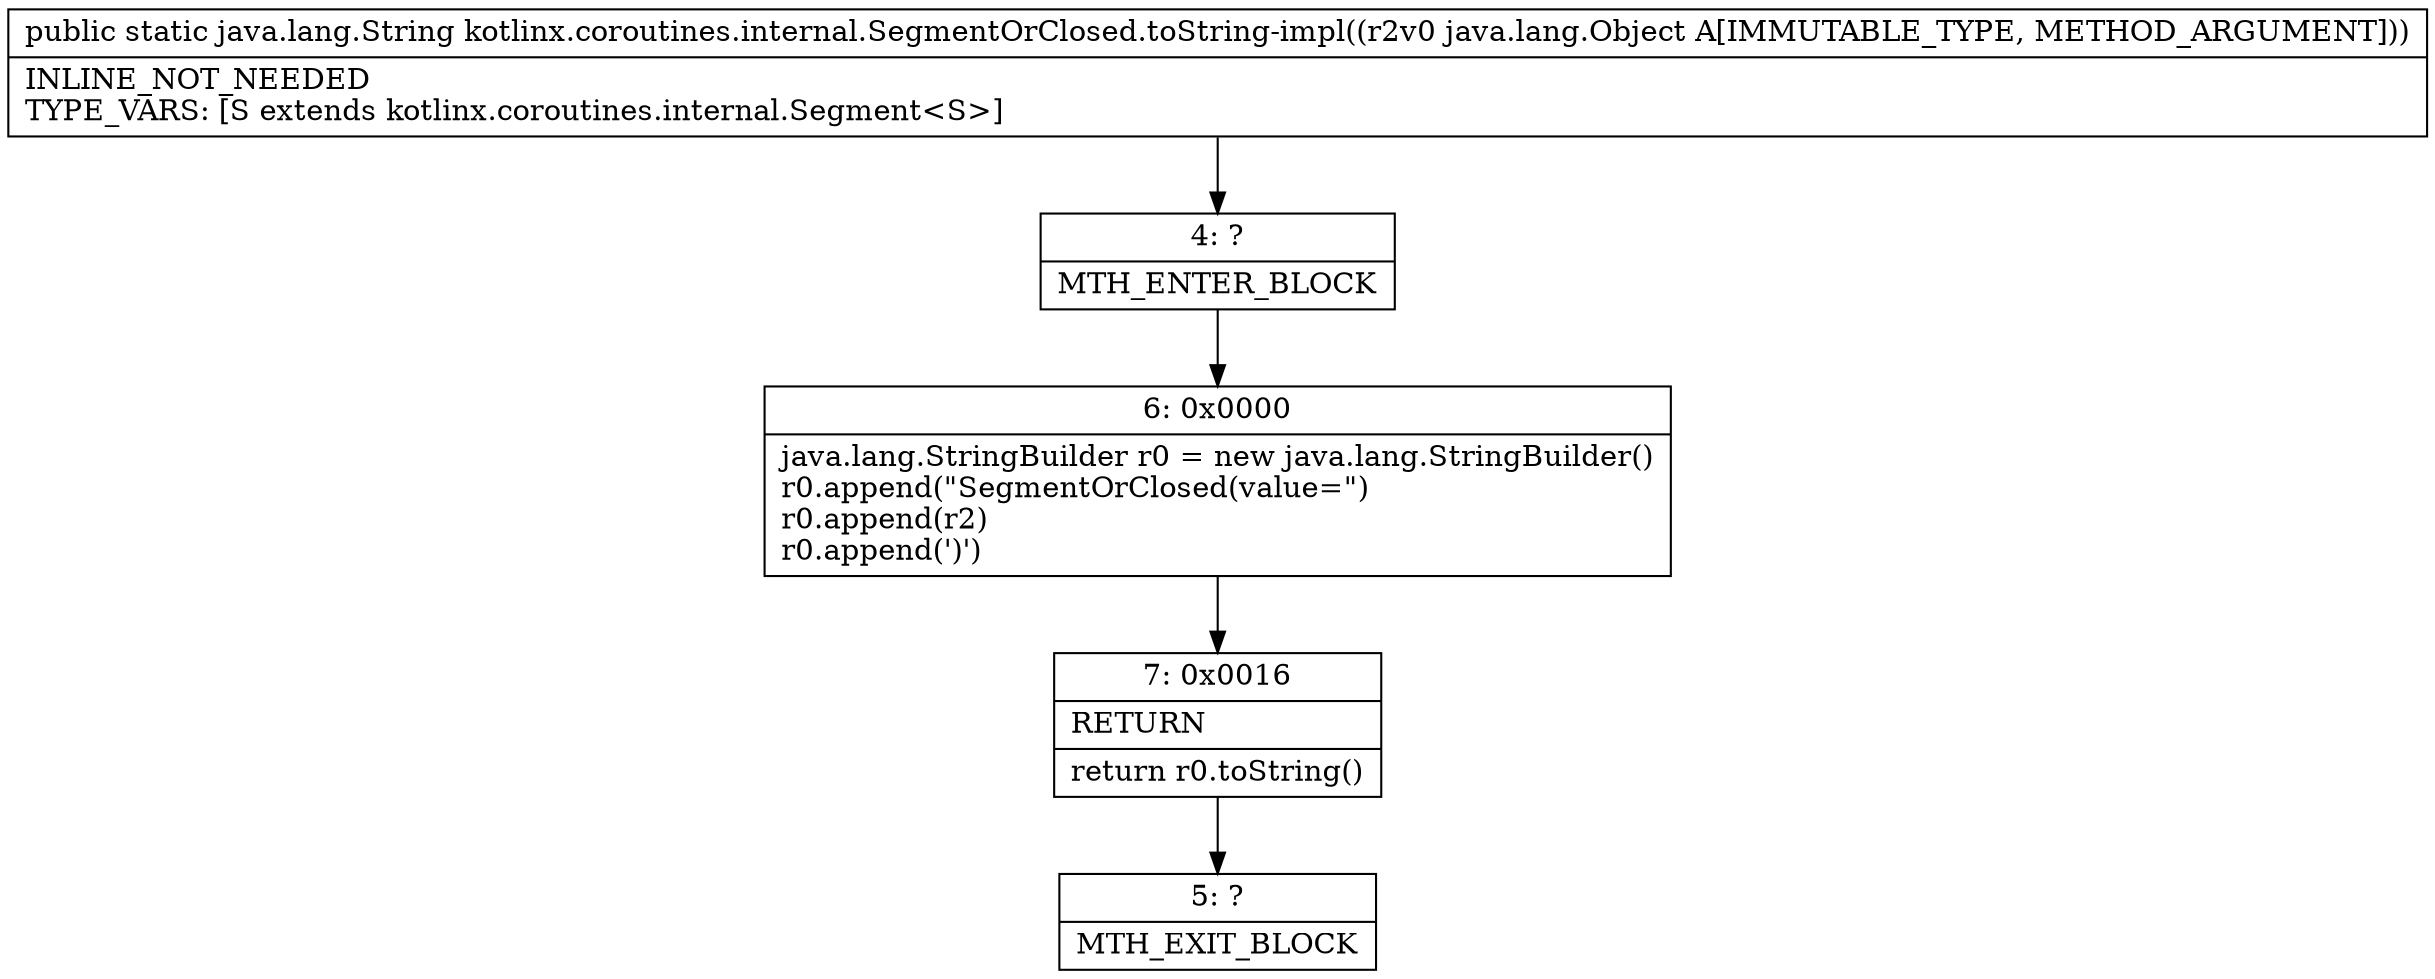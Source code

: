digraph "CFG forkotlinx.coroutines.internal.SegmentOrClosed.toString\-impl(Ljava\/lang\/Object;)Ljava\/lang\/String;" {
Node_4 [shape=record,label="{4\:\ ?|MTH_ENTER_BLOCK\l}"];
Node_6 [shape=record,label="{6\:\ 0x0000|java.lang.StringBuilder r0 = new java.lang.StringBuilder()\lr0.append(\"SegmentOrClosed(value=\")\lr0.append(r2)\lr0.append(')')\l}"];
Node_7 [shape=record,label="{7\:\ 0x0016|RETURN\l|return r0.toString()\l}"];
Node_5 [shape=record,label="{5\:\ ?|MTH_EXIT_BLOCK\l}"];
MethodNode[shape=record,label="{public static java.lang.String kotlinx.coroutines.internal.SegmentOrClosed.toString\-impl((r2v0 java.lang.Object A[IMMUTABLE_TYPE, METHOD_ARGUMENT]))  | INLINE_NOT_NEEDED\lTYPE_VARS: [S extends kotlinx.coroutines.internal.Segment\<S\>]\l}"];
MethodNode -> Node_4;Node_4 -> Node_6;
Node_6 -> Node_7;
Node_7 -> Node_5;
}


